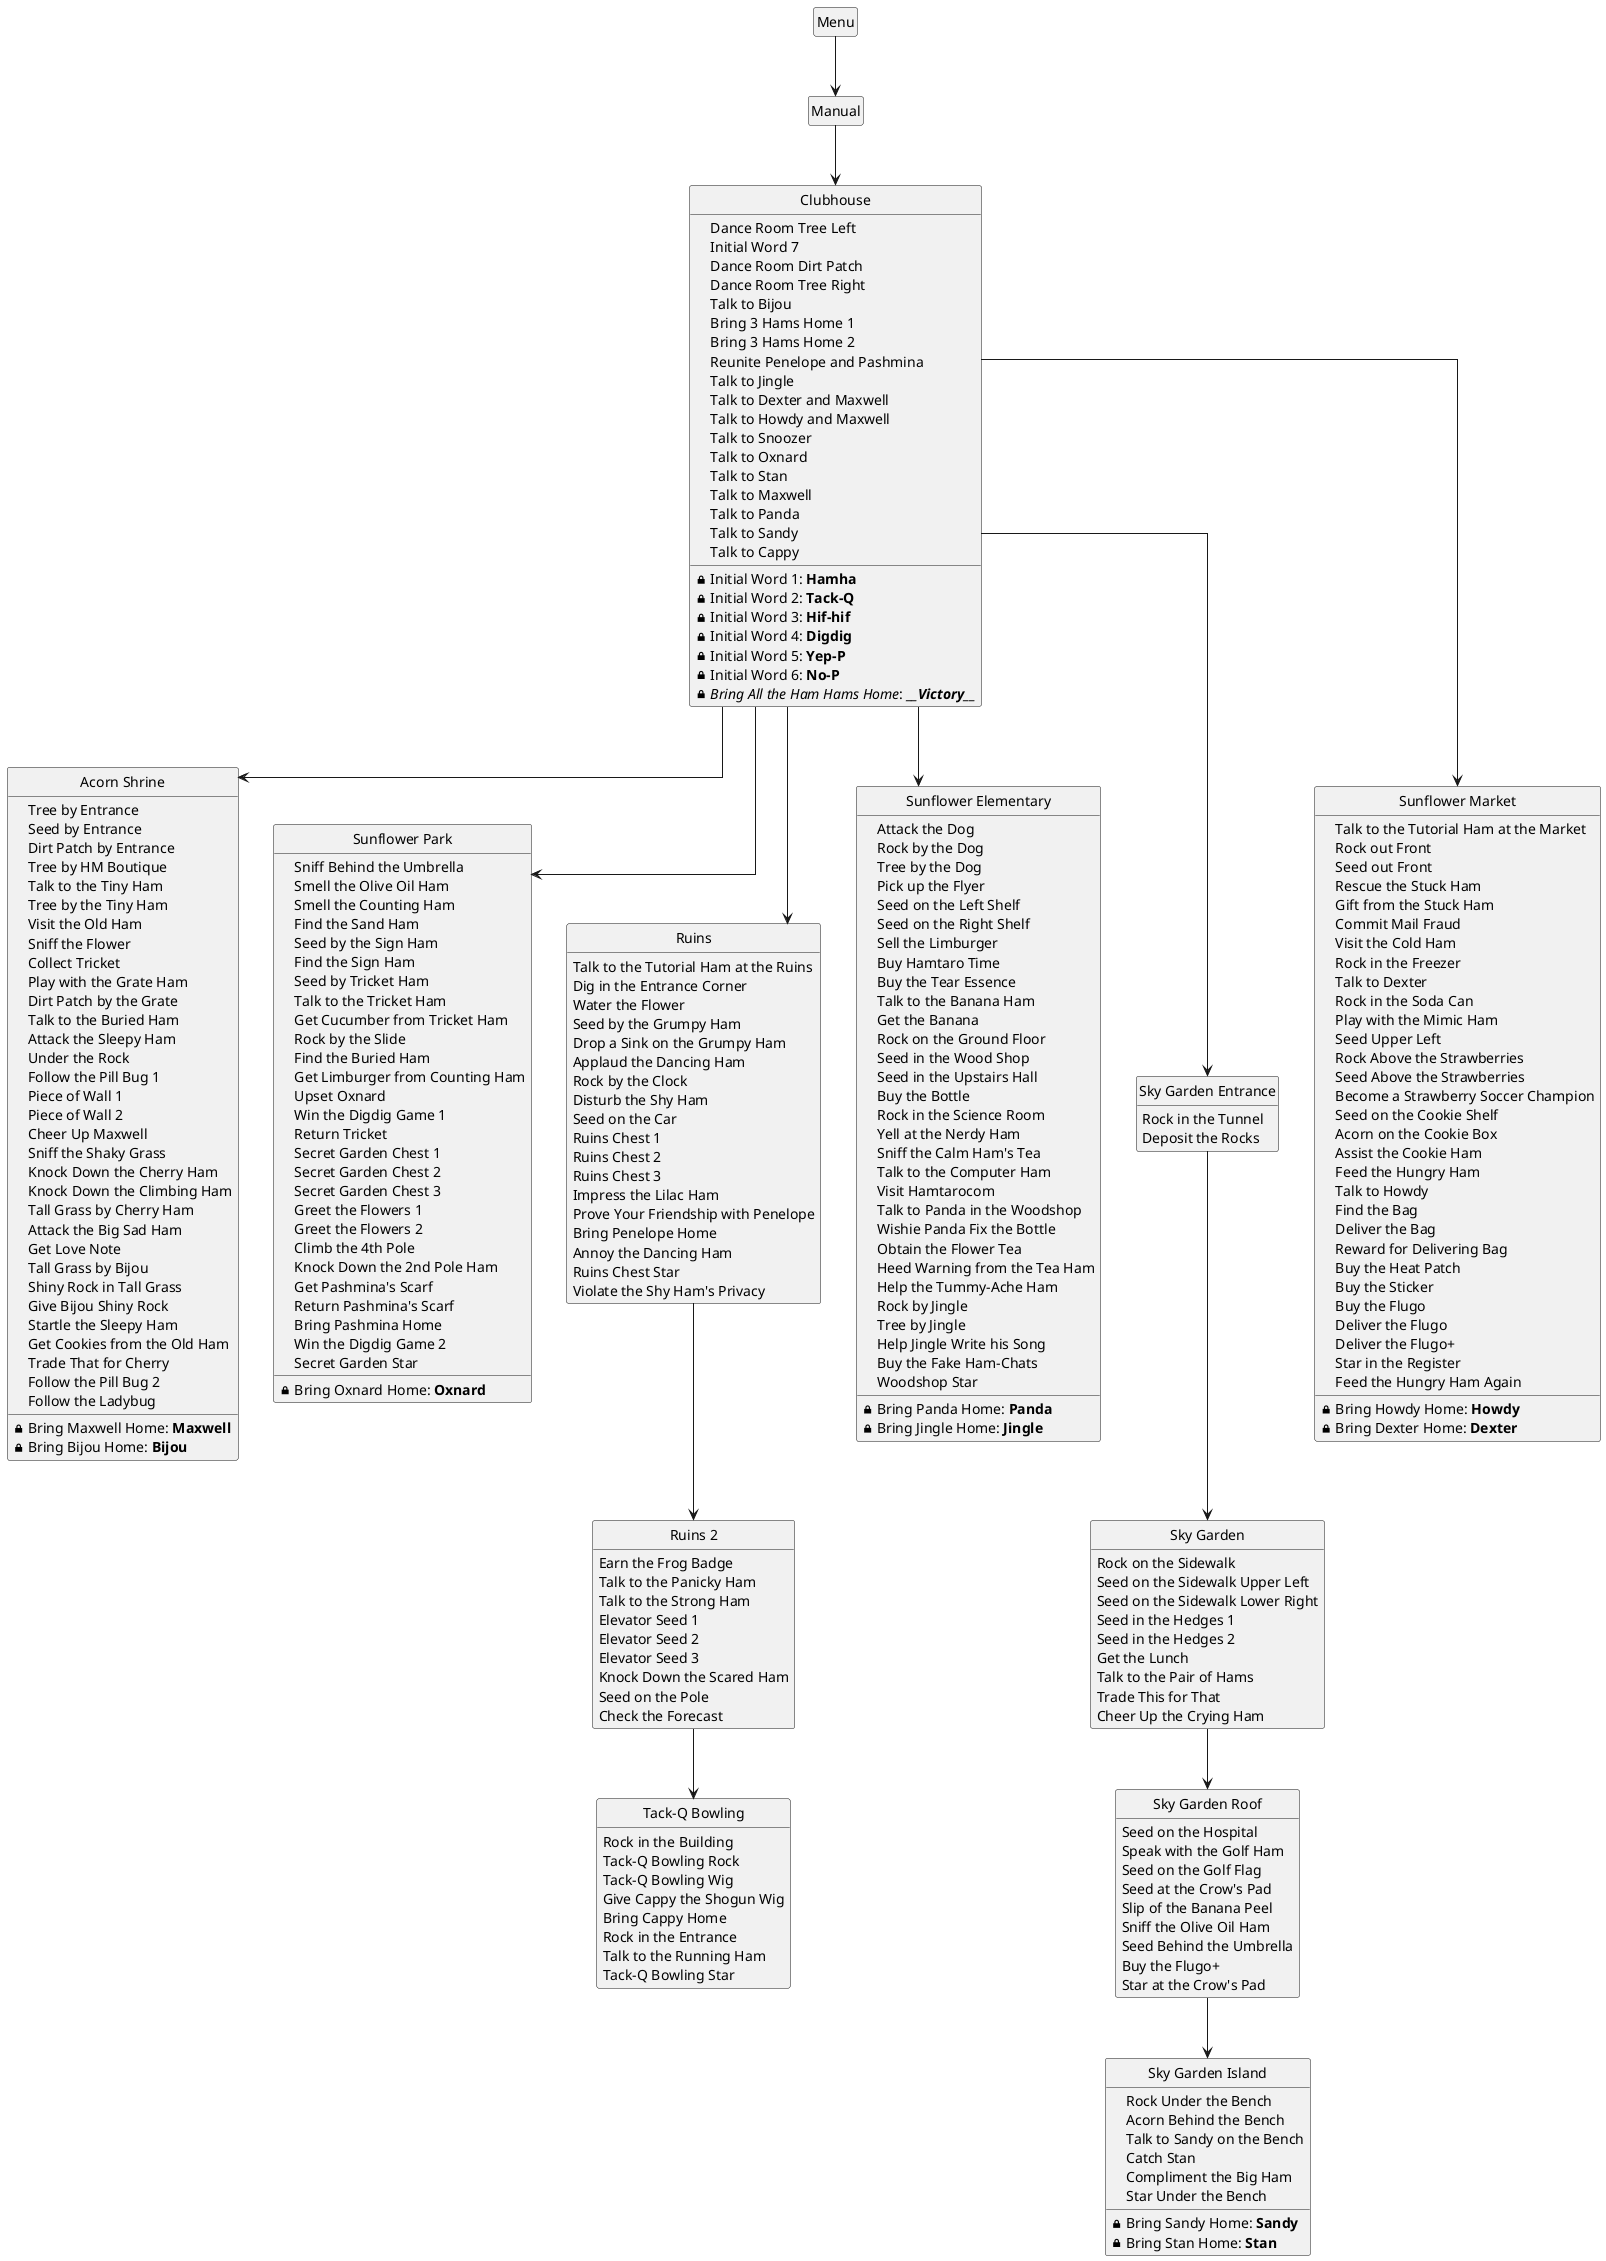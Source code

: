 @startuml
hide circle
hide empty members
skinparam linetype ortho
class "Menu"
"Menu" --> "Manual"
class "Manual"
"Manual" --> "Clubhouse"
class "Clubhouse"
"Clubhouse" : {field} <&lock-unlocked,color=transparent> Dance Room Tree Left
"Clubhouse" : {method} <&lock-locked> Initial Word 1: **Hamha**
"Clubhouse" : {method} <&lock-locked> Initial Word 2: **Tack-Q**
"Clubhouse" : {method} <&lock-locked> Initial Word 3: **Hif-hif**
"Clubhouse" : {method} <&lock-locked> Initial Word 4: **Digdig**
"Clubhouse" : {method} <&lock-locked> Initial Word 5: **Yep-P**
"Clubhouse" : {method} <&lock-locked> Initial Word 6: **No-P**
"Clubhouse" : {field} <&lock-unlocked,color=transparent> Initial Word 7
"Clubhouse" : {field} <&lock-unlocked,color=transparent> Dance Room Dirt Patch
"Clubhouse" : {field} <&lock-unlocked,color=transparent> Dance Room Tree Right
"Clubhouse" : {field} <&lock-unlocked,color=transparent> Talk to Bijou
"Clubhouse" : {field} <&lock-unlocked,color=transparent> Bring 3 Hams Home 1
"Clubhouse" : {field} <&lock-unlocked,color=transparent> Bring 3 Hams Home 2
"Clubhouse" : {field} <&lock-unlocked,color=transparent> Reunite Penelope and Pashmina
"Clubhouse" : {field} <&lock-unlocked,color=transparent> Talk to Jingle
"Clubhouse" : {field} <&lock-unlocked,color=transparent> Talk to Dexter and Maxwell
"Clubhouse" : {field} <&lock-unlocked,color=transparent> Talk to Howdy and Maxwell
"Clubhouse" : {method} <&lock-locked> //Bring All the Ham Hams Home//: //**__Victory__**//
"Clubhouse" : {field} <&lock-unlocked,color=transparent> Talk to Snoozer
"Clubhouse" : {field} <&lock-unlocked,color=transparent> Talk to Oxnard
"Clubhouse" : {field} <&lock-unlocked,color=transparent> Talk to Stan
"Clubhouse" : {field} <&lock-unlocked,color=transparent> Talk to Maxwell
"Clubhouse" : {field} <&lock-unlocked,color=transparent> Talk to Panda
"Clubhouse" : {field} <&lock-unlocked,color=transparent> Talk to Sandy
"Clubhouse" : {field} <&lock-unlocked,color=transparent> Talk to Cappy
"Clubhouse" --> "Acorn Shrine"
"Clubhouse" --> "Sunflower Park"
"Clubhouse" --> "Ruins"
"Clubhouse" --> "Sunflower Elementary"
"Clubhouse" --> "Sky Garden Entrance"
"Clubhouse" --> "Sunflower Market"
class "Acorn Shrine"
"Acorn Shrine" : {field} <&lock-unlocked,color=transparent> Tree by Entrance
"Acorn Shrine" : {field} <&lock-unlocked,color=transparent> Seed by Entrance
"Acorn Shrine" : {field} <&lock-unlocked,color=transparent> Dirt Patch by Entrance
"Acorn Shrine" : {field} <&lock-unlocked,color=transparent> Tree by HM Boutique
"Acorn Shrine" : {field} <&lock-unlocked,color=transparent> Talk to the Tiny Ham
"Acorn Shrine" : {field} <&lock-unlocked,color=transparent> Tree by the Tiny Ham
"Acorn Shrine" : {field} <&lock-unlocked,color=transparent> Visit the Old Ham
"Acorn Shrine" : {field} <&lock-unlocked,color=transparent> Sniff the Flower
"Acorn Shrine" : {field} <&lock-unlocked,color=transparent> Collect Tricket
"Acorn Shrine" : {field} <&lock-unlocked,color=transparent> Play with the Grate Ham
"Acorn Shrine" : {field} <&lock-unlocked,color=transparent> Dirt Patch by the Grate
"Acorn Shrine" : {field} <&lock-unlocked,color=transparent> Talk to the Buried Ham
"Acorn Shrine" : {field} <&lock-unlocked,color=transparent> Attack the Sleepy Ham
"Acorn Shrine" : {field} <&lock-unlocked,color=transparent> Under the Rock
"Acorn Shrine" : {field} <&lock-unlocked,color=transparent> Follow the Pill Bug 1
"Acorn Shrine" : {field} <&lock-unlocked,color=transparent> Piece of Wall 1
"Acorn Shrine" : {field} <&lock-unlocked,color=transparent> Piece of Wall 2
"Acorn Shrine" : {field} <&lock-unlocked,color=transparent> Cheer Up Maxwell
"Acorn Shrine" : {method} <&lock-locked> Bring Maxwell Home: **Maxwell**
"Acorn Shrine" : {field} <&lock-unlocked,color=transparent> Sniff the Shaky Grass
"Acorn Shrine" : {field} <&lock-unlocked,color=transparent> Knock Down the Cherry Ham
"Acorn Shrine" : {field} <&lock-unlocked,color=transparent> Knock Down the Climbing Ham
"Acorn Shrine" : {field} <&lock-unlocked,color=transparent> Tall Grass by Cherry Ham
"Acorn Shrine" : {field} <&lock-unlocked,color=transparent> Attack the Big Sad Ham
"Acorn Shrine" : {field} <&lock-unlocked,color=transparent> Get Love Note
"Acorn Shrine" : {field} <&lock-unlocked,color=transparent> Tall Grass by Bijou
"Acorn Shrine" : {field} <&lock-unlocked,color=transparent> Shiny Rock in Tall Grass
"Acorn Shrine" : {field} <&lock-unlocked,color=transparent> Give Bijou Shiny Rock
"Acorn Shrine" : {method} <&lock-locked> Bring Bijou Home: **Bijou**
"Acorn Shrine" : {field} <&lock-unlocked,color=transparent> Startle the Sleepy Ham
"Acorn Shrine" : {field} <&lock-unlocked,color=transparent> Get Cookies from the Old Ham
"Acorn Shrine" : {field} <&lock-unlocked,color=transparent> Trade That for Cherry
"Acorn Shrine" : {field} <&lock-unlocked,color=transparent> Follow the Pill Bug 2
"Acorn Shrine" : {field} <&lock-unlocked,color=transparent> Follow the Ladybug
class "Sunflower Park"
"Sunflower Park" : {field} <&lock-unlocked,color=transparent> Sniff Behind the Umbrella
"Sunflower Park" : {field} <&lock-unlocked,color=transparent> Smell the Olive Oil Ham
"Sunflower Park" : {field} <&lock-unlocked,color=transparent> Smell the Counting Ham
"Sunflower Park" : {field} <&lock-unlocked,color=transparent> Find the Sand Ham
"Sunflower Park" : {field} <&lock-unlocked,color=transparent> Seed by the Sign Ham
"Sunflower Park" : {field} <&lock-unlocked,color=transparent> Find the Sign Ham
"Sunflower Park" : {field} <&lock-unlocked,color=transparent> Seed by Tricket Ham
"Sunflower Park" : {field} <&lock-unlocked,color=transparent> Talk to the Tricket Ham
"Sunflower Park" : {field} <&lock-unlocked,color=transparent> Get Cucumber from Tricket Ham
"Sunflower Park" : {field} <&lock-unlocked,color=transparent> Rock by the Slide
"Sunflower Park" : {field} <&lock-unlocked,color=transparent> Find the Buried Ham
"Sunflower Park" : {field} <&lock-unlocked,color=transparent> Get Limburger from Counting Ham
"Sunflower Park" : {field} <&lock-unlocked,color=transparent> Upset Oxnard
"Sunflower Park" : {method} <&lock-locked> Bring Oxnard Home: **Oxnard**
"Sunflower Park" : {field} <&lock-unlocked,color=transparent> Win the Digdig Game 1
"Sunflower Park" : {field} <&lock-unlocked,color=transparent> Return Tricket
"Sunflower Park" : {field} <&lock-unlocked,color=transparent> Secret Garden Chest 1
"Sunflower Park" : {field} <&lock-unlocked,color=transparent> Secret Garden Chest 2
"Sunflower Park" : {field} <&lock-unlocked,color=transparent> Secret Garden Chest 3
"Sunflower Park" : {field} <&lock-unlocked,color=transparent> Greet the Flowers 1
"Sunflower Park" : {field} <&lock-unlocked,color=transparent> Greet the Flowers 2
"Sunflower Park" : {field} <&lock-unlocked,color=transparent> Climb the 4th Pole
"Sunflower Park" : {field} <&lock-unlocked,color=transparent> Knock Down the 2nd Pole Ham
"Sunflower Park" : {field} <&lock-unlocked,color=transparent> Get Pashmina's Scarf
"Sunflower Park" : {field} <&lock-unlocked,color=transparent> Return Pashmina's Scarf
"Sunflower Park" : {field} <&lock-unlocked,color=transparent> Bring Pashmina Home
"Sunflower Park" : {field} <&lock-unlocked,color=transparent> Win the Digdig Game 2
"Sunflower Park" : {field} <&lock-unlocked,color=transparent> Secret Garden Star
class "Ruins"
"Ruins" : {field} Talk to the Tutorial Ham at the Ruins
"Ruins" : {field} Dig in the Entrance Corner
"Ruins" : {field} Water the Flower
"Ruins" : {field} Seed by the Grumpy Ham
"Ruins" : {field} Drop a Sink on the Grumpy Ham
"Ruins" : {field} Applaud the Dancing Ham
"Ruins" : {field} Rock by the Clock
"Ruins" : {field} Disturb the Shy Ham
"Ruins" : {field} Seed on the Car
"Ruins" : {field} Ruins Chest 1
"Ruins" : {field} Ruins Chest 2
"Ruins" : {field} Ruins Chest 3
"Ruins" : {field} Impress the Lilac Ham
"Ruins" : {field} Prove Your Friendship with Penelope
"Ruins" : {field} Bring Penelope Home
"Ruins" : {field} Annoy the Dancing Ham
"Ruins" : {field} Ruins Chest Star
"Ruins" : {field} Violate the Shy Ham's Privacy
"Ruins" --> "Ruins 2"
class "Sunflower Elementary"
"Sunflower Elementary" : {field} <&lock-unlocked,color=transparent> Attack the Dog
"Sunflower Elementary" : {field} <&lock-unlocked,color=transparent> Rock by the Dog
"Sunflower Elementary" : {field} <&lock-unlocked,color=transparent> Tree by the Dog
"Sunflower Elementary" : {field} <&lock-unlocked,color=transparent> Pick up the Flyer
"Sunflower Elementary" : {field} <&lock-unlocked,color=transparent> Seed on the Left Shelf
"Sunflower Elementary" : {field} <&lock-unlocked,color=transparent> Seed on the Right Shelf
"Sunflower Elementary" : {field} <&lock-unlocked,color=transparent> Sell the Limburger
"Sunflower Elementary" : {field} <&lock-unlocked,color=transparent> Buy Hamtaro Time
"Sunflower Elementary" : {field} <&lock-unlocked,color=transparent> Buy the Tear Essence
"Sunflower Elementary" : {field} <&lock-unlocked,color=transparent> Talk to the Banana Ham
"Sunflower Elementary" : {field} <&lock-unlocked,color=transparent> Get the Banana
"Sunflower Elementary" : {field} <&lock-unlocked,color=transparent> Rock on the Ground Floor
"Sunflower Elementary" : {field} <&lock-unlocked,color=transparent> Seed in the Wood Shop
"Sunflower Elementary" : {field} <&lock-unlocked,color=transparent> Seed in the Upstairs Hall
"Sunflower Elementary" : {field} <&lock-unlocked,color=transparent> Buy the Bottle
"Sunflower Elementary" : {field} <&lock-unlocked,color=transparent> Rock in the Science Room
"Sunflower Elementary" : {field} <&lock-unlocked,color=transparent> Yell at the Nerdy Ham
"Sunflower Elementary" : {field} <&lock-unlocked,color=transparent> Sniff the Calm Ham's Tea
"Sunflower Elementary" : {field} <&lock-unlocked,color=transparent> Talk to the Computer Ham
"Sunflower Elementary" : {field} <&lock-unlocked,color=transparent> Visit Hamtarocom
"Sunflower Elementary" : {field} <&lock-unlocked,color=transparent> Talk to Panda in the Woodshop
"Sunflower Elementary" : {method} <&lock-locked> Bring Panda Home: **Panda**
"Sunflower Elementary" : {field} <&lock-unlocked,color=transparent> Wishie Panda Fix the Bottle
"Sunflower Elementary" : {field} <&lock-unlocked,color=transparent> Obtain the Flower Tea
"Sunflower Elementary" : {field} <&lock-unlocked,color=transparent> Heed Warning from the Tea Ham
"Sunflower Elementary" : {field} <&lock-unlocked,color=transparent> Help the Tummy-Ache Ham
"Sunflower Elementary" : {field} <&lock-unlocked,color=transparent> Rock by Jingle
"Sunflower Elementary" : {field} <&lock-unlocked,color=transparent> Tree by Jingle
"Sunflower Elementary" : {field} <&lock-unlocked,color=transparent> Help Jingle Write his Song
"Sunflower Elementary" : {method} <&lock-locked> Bring Jingle Home: **Jingle**
"Sunflower Elementary" : {field} <&lock-unlocked,color=transparent> Buy the Fake Ham-Chats
"Sunflower Elementary" : {field} <&lock-unlocked,color=transparent> Woodshop Star
class "Sky Garden Entrance"
"Sky Garden Entrance" : {field} Rock in the Tunnel
"Sky Garden Entrance" : {field} Deposit the Rocks
"Sky Garden Entrance" --> "Sky Garden"
class "Sunflower Market"
"Sunflower Market" : {field} <&lock-unlocked,color=transparent> Talk to the Tutorial Ham at the Market
"Sunflower Market" : {field} <&lock-unlocked,color=transparent> Rock out Front
"Sunflower Market" : {field} <&lock-unlocked,color=transparent> Seed out Front
"Sunflower Market" : {field} <&lock-unlocked,color=transparent> Rescue the Stuck Ham
"Sunflower Market" : {field} <&lock-unlocked,color=transparent> Gift from the Stuck Ham
"Sunflower Market" : {field} <&lock-unlocked,color=transparent> Commit Mail Fraud
"Sunflower Market" : {field} <&lock-unlocked,color=transparent> Visit the Cold Ham
"Sunflower Market" : {field} <&lock-unlocked,color=transparent> Rock in the Freezer
"Sunflower Market" : {field} <&lock-unlocked,color=transparent> Talk to Dexter
"Sunflower Market" : {field} <&lock-unlocked,color=transparent> Rock in the Soda Can
"Sunflower Market" : {field} <&lock-unlocked,color=transparent> Play with the Mimic Ham
"Sunflower Market" : {field} <&lock-unlocked,color=transparent> Seed Upper Left
"Sunflower Market" : {field} <&lock-unlocked,color=transparent> Rock Above the Strawberries
"Sunflower Market" : {field} <&lock-unlocked,color=transparent> Seed Above the Strawberries
"Sunflower Market" : {field} <&lock-unlocked,color=transparent> Become a Strawberry Soccer Champion
"Sunflower Market" : {field} <&lock-unlocked,color=transparent> Seed on the Cookie Shelf
"Sunflower Market" : {field} <&lock-unlocked,color=transparent> Acorn on the Cookie Box
"Sunflower Market" : {field} <&lock-unlocked,color=transparent> Assist the Cookie Ham
"Sunflower Market" : {field} <&lock-unlocked,color=transparent> Feed the Hungry Ham
"Sunflower Market" : {field} <&lock-unlocked,color=transparent> Talk to Howdy
"Sunflower Market" : {field} <&lock-unlocked,color=transparent> Find the Bag
"Sunflower Market" : {field} <&lock-unlocked,color=transparent> Deliver the Bag
"Sunflower Market" : {field} <&lock-unlocked,color=transparent> Reward for Delivering Bag
"Sunflower Market" : {field} <&lock-unlocked,color=transparent> Buy the Heat Patch
"Sunflower Market" : {field} <&lock-unlocked,color=transparent> Buy the Sticker
"Sunflower Market" : {field} <&lock-unlocked,color=transparent> Buy the Flugo
"Sunflower Market" : {field} <&lock-unlocked,color=transparent> Deliver the Flugo
"Sunflower Market" : {field} <&lock-unlocked,color=transparent> Deliver the Flugo+
"Sunflower Market" : {field} <&lock-unlocked,color=transparent> Star in the Register
"Sunflower Market" : {field} <&lock-unlocked,color=transparent> Feed the Hungry Ham Again
"Sunflower Market" : {method} <&lock-locked> Bring Howdy Home: **Howdy**
"Sunflower Market" : {method} <&lock-locked> Bring Dexter Home: **Dexter**
class "Ruins 2"
"Ruins 2" : {field} Earn the Frog Badge
"Ruins 2" : {field} Talk to the Panicky Ham
"Ruins 2" : {field} Talk to the Strong Ham
"Ruins 2" : {field} Elevator Seed 1
"Ruins 2" : {field} Elevator Seed 2
"Ruins 2" : {field} Elevator Seed 3
"Ruins 2" : {field} Knock Down the Scared Ham
"Ruins 2" : {field} Seed on the Pole
"Ruins 2" : {field} Check the Forecast
"Ruins 2" --> "Tack-Q Bowling"
class "Sky Garden"
"Sky Garden" : {field} Rock on the Sidewalk
"Sky Garden" : {field} Seed on the Sidewalk Upper Left
"Sky Garden" : {field} Seed on the Sidewalk Lower Right
"Sky Garden" : {field} Seed in the Hedges 1
"Sky Garden" : {field} Seed in the Hedges 2
"Sky Garden" : {field} Get the Lunch
"Sky Garden" : {field} Talk to the Pair of Hams
"Sky Garden" : {field} Trade This for That
"Sky Garden" : {field} Cheer Up the Crying Ham
"Sky Garden" --> "Sky Garden Roof"
class "Tack-Q Bowling"
"Tack-Q Bowling" : {field} Rock in the Building
"Tack-Q Bowling" : {field} Tack-Q Bowling Rock
"Tack-Q Bowling" : {field} Tack-Q Bowling Wig
"Tack-Q Bowling" : {field} Give Cappy the Shogun Wig
"Tack-Q Bowling" : {field} Bring Cappy Home
"Tack-Q Bowling" : {field} Rock in the Entrance
"Tack-Q Bowling" : {field} Talk to the Running Ham
"Tack-Q Bowling" : {field} Tack-Q Bowling Star
class "Sky Garden Roof"
"Sky Garden Roof" : {field} Seed on the Hospital
"Sky Garden Roof" : {field} Speak with the Golf Ham
"Sky Garden Roof" : {field} Seed on the Golf Flag
"Sky Garden Roof" : {field} Seed at the Crow's Pad
"Sky Garden Roof" : {field} Slip of the Banana Peel
"Sky Garden Roof" : {field} Sniff the Olive Oil Ham
"Sky Garden Roof" : {field} Seed Behind the Umbrella
"Sky Garden Roof" : {field} Buy the Flugo+
"Sky Garden Roof" : {field} Star at the Crow's Pad
"Sky Garden Roof" --> "Sky Garden Island"
class "Sky Garden Island"
"Sky Garden Island" : {field} <&lock-unlocked,color=transparent> Rock Under the Bench
"Sky Garden Island" : {field} <&lock-unlocked,color=transparent> Acorn Behind the Bench
"Sky Garden Island" : {field} <&lock-unlocked,color=transparent> Talk to Sandy on the Bench
"Sky Garden Island" : {field} <&lock-unlocked,color=transparent> Catch Stan
"Sky Garden Island" : {method} <&lock-locked> Bring Sandy Home: **Sandy**
"Sky Garden Island" : {method} <&lock-locked> Bring Stan Home: **Stan**
"Sky Garden Island" : {field} <&lock-unlocked,color=transparent> Compliment the Big Ham
"Sky Garden Island" : {field} <&lock-unlocked,color=transparent> Star Under the Bench
@enduml